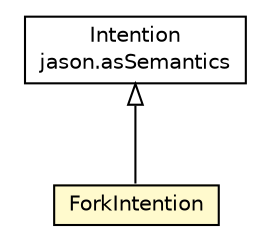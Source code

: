 #!/usr/local/bin/dot
#
# Class diagram 
# Generated by UMLGraph version R5_6 (http://www.umlgraph.org/)
#

digraph G {
	edge [fontname="Helvetica",fontsize=10,labelfontname="Helvetica",labelfontsize=10];
	node [fontname="Helvetica",fontsize=10,shape=plaintext];
	nodesep=0.25;
	ranksep=0.5;
	// jason.asSemantics.Intention
	c86370 [label=<<table title="jason.asSemantics.Intention" border="0" cellborder="1" cellspacing="0" cellpadding="2" port="p" href="../asSemantics/Intention.html">
		<tr><td><table border="0" cellspacing="0" cellpadding="1">
<tr><td align="center" balign="center"> Intention </td></tr>
<tr><td align="center" balign="center"> jason.asSemantics </td></tr>
		</table></td></tr>
		</table>>, URL="../asSemantics/Intention.html", fontname="Helvetica", fontcolor="black", fontsize=10.0];
	// jason.stdlib.fork.ForkIntention
	c86621 [label=<<table title="jason.stdlib.fork.ForkIntention" border="0" cellborder="1" cellspacing="0" cellpadding="2" port="p" bgcolor="lemonChiffon" href="./fork.ForkIntention.html">
		<tr><td><table border="0" cellspacing="0" cellpadding="1">
<tr><td align="center" balign="center"> ForkIntention </td></tr>
		</table></td></tr>
		</table>>, URL="./fork.ForkIntention.html", fontname="Helvetica", fontcolor="black", fontsize=10.0];
	//jason.stdlib.fork.ForkIntention extends jason.asSemantics.Intention
	c86370:p -> c86621:p [dir=back,arrowtail=empty];
}

